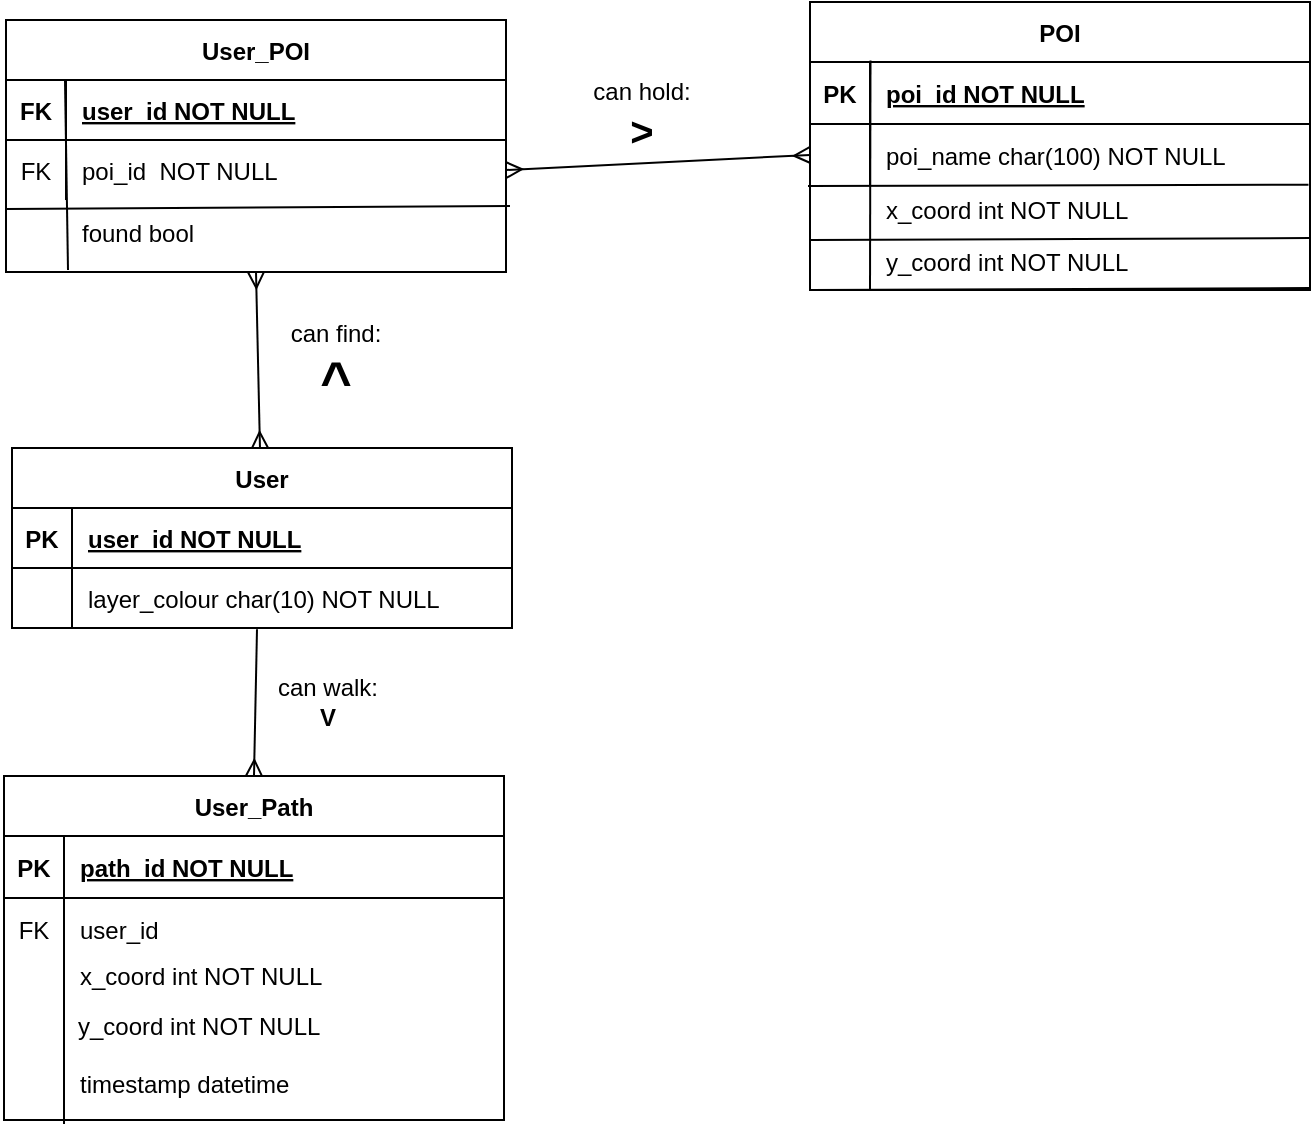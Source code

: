 <mxfile version="28.2.5">
  <diagram id="R2lEEEUBdFMjLlhIrx00" name="Page-1">
    <mxGraphModel dx="1226" dy="660" grid="0" gridSize="10" guides="1" tooltips="1" connect="1" arrows="1" fold="1" page="1" pageScale="1" pageWidth="850" pageHeight="1100" math="0" shadow="0" extFonts="Permanent Marker^https://fonts.googleapis.com/css?family=Permanent+Marker">
      <root>
        <mxCell id="0" />
        <mxCell id="1" parent="0" />
        <mxCell id="uhG2sdUlenz7oAr29V1A-97" style="rounded=0;orthogonalLoop=1;jettySize=auto;html=1;entryX=0.5;entryY=1;entryDx=0;entryDy=0;endArrow=ERmany;endFill=0;startArrow=ERmany;startFill=0;" edge="1" parent="1" source="C-vyLk0tnHw3VtMMgP7b-23" target="uhG2sdUlenz7oAr29V1A-86">
          <mxGeometry relative="1" as="geometry" />
        </mxCell>
        <mxCell id="C-vyLk0tnHw3VtMMgP7b-23" value="User" style="shape=table;startSize=30;container=1;collapsible=1;childLayout=tableLayout;fixedRows=1;rowLines=0;fontStyle=1;align=center;resizeLast=1;" parent="1" vertex="1">
          <mxGeometry x="179" y="233" width="250" height="90" as="geometry">
            <mxRectangle x="178" y="118" width="60" height="30" as="alternateBounds" />
          </mxGeometry>
        </mxCell>
        <mxCell id="C-vyLk0tnHw3VtMMgP7b-24" value="" style="shape=partialRectangle;collapsible=0;dropTarget=0;pointerEvents=0;fillColor=none;points=[[0,0.5],[1,0.5]];portConstraint=eastwest;top=0;left=0;right=0;bottom=1;" parent="C-vyLk0tnHw3VtMMgP7b-23" vertex="1">
          <mxGeometry y="30" width="250" height="30" as="geometry" />
        </mxCell>
        <mxCell id="C-vyLk0tnHw3VtMMgP7b-25" value="PK" style="shape=partialRectangle;overflow=hidden;connectable=0;fillColor=none;top=0;left=0;bottom=0;right=0;fontStyle=1;" parent="C-vyLk0tnHw3VtMMgP7b-24" vertex="1">
          <mxGeometry width="30" height="30" as="geometry">
            <mxRectangle width="30" height="30" as="alternateBounds" />
          </mxGeometry>
        </mxCell>
        <mxCell id="C-vyLk0tnHw3VtMMgP7b-26" value="user_id NOT NULL" style="shape=partialRectangle;overflow=hidden;connectable=0;fillColor=none;top=0;left=0;bottom=0;right=0;align=left;spacingLeft=6;fontStyle=5;" parent="C-vyLk0tnHw3VtMMgP7b-24" vertex="1">
          <mxGeometry x="30" width="220" height="30" as="geometry">
            <mxRectangle width="220" height="30" as="alternateBounds" />
          </mxGeometry>
        </mxCell>
        <mxCell id="C-vyLk0tnHw3VtMMgP7b-27" value="" style="shape=partialRectangle;collapsible=0;dropTarget=0;pointerEvents=0;fillColor=none;points=[[0,0.5],[1,0.5]];portConstraint=eastwest;top=0;left=0;right=0;bottom=0;" parent="C-vyLk0tnHw3VtMMgP7b-23" vertex="1">
          <mxGeometry y="60" width="250" height="30" as="geometry" />
        </mxCell>
        <mxCell id="C-vyLk0tnHw3VtMMgP7b-28" value="" style="shape=partialRectangle;overflow=hidden;connectable=0;fillColor=none;top=0;left=0;bottom=0;right=0;" parent="C-vyLk0tnHw3VtMMgP7b-27" vertex="1">
          <mxGeometry width="30" height="30" as="geometry">
            <mxRectangle width="30" height="30" as="alternateBounds" />
          </mxGeometry>
        </mxCell>
        <mxCell id="C-vyLk0tnHw3VtMMgP7b-29" value="layer_colour char(10) NOT NULL" style="shape=partialRectangle;overflow=hidden;connectable=0;fillColor=none;top=0;left=0;bottom=0;right=0;align=left;spacingLeft=6;" parent="C-vyLk0tnHw3VtMMgP7b-27" vertex="1">
          <mxGeometry x="30" width="220" height="30" as="geometry">
            <mxRectangle width="220" height="30" as="alternateBounds" />
          </mxGeometry>
        </mxCell>
        <mxCell id="uhG2sdUlenz7oAr29V1A-1" value="POI" style="shape=table;startSize=30;container=1;collapsible=1;childLayout=tableLayout;fixedRows=1;rowLines=0;fontStyle=1;align=center;resizeLast=1;" vertex="1" parent="1">
          <mxGeometry x="578" y="10" width="250" height="144" as="geometry">
            <mxRectangle x="178" y="118" width="60" height="30" as="alternateBounds" />
          </mxGeometry>
        </mxCell>
        <mxCell id="uhG2sdUlenz7oAr29V1A-2" value="" style="shape=partialRectangle;collapsible=0;dropTarget=0;pointerEvents=0;fillColor=none;points=[[0,0.5],[1,0.5]];portConstraint=eastwest;top=0;left=0;right=0;bottom=1;" vertex="1" parent="uhG2sdUlenz7oAr29V1A-1">
          <mxGeometry y="30" width="250" height="31" as="geometry" />
        </mxCell>
        <mxCell id="uhG2sdUlenz7oAr29V1A-3" value="PK" style="shape=partialRectangle;overflow=hidden;connectable=0;fillColor=none;top=0;left=0;bottom=0;right=0;fontStyle=1;" vertex="1" parent="uhG2sdUlenz7oAr29V1A-2">
          <mxGeometry width="30" height="31" as="geometry">
            <mxRectangle width="30" height="31" as="alternateBounds" />
          </mxGeometry>
        </mxCell>
        <mxCell id="uhG2sdUlenz7oAr29V1A-4" value="poi_id NOT NULL" style="shape=partialRectangle;overflow=hidden;connectable=0;fillColor=none;top=0;left=0;bottom=0;right=0;align=left;spacingLeft=6;fontStyle=5;" vertex="1" parent="uhG2sdUlenz7oAr29V1A-2">
          <mxGeometry x="30" width="220" height="31" as="geometry">
            <mxRectangle width="220" height="31" as="alternateBounds" />
          </mxGeometry>
        </mxCell>
        <mxCell id="uhG2sdUlenz7oAr29V1A-5" value="" style="shape=partialRectangle;collapsible=0;dropTarget=0;pointerEvents=0;fillColor=none;points=[[0,0.5],[1,0.5]];portConstraint=eastwest;top=0;left=0;right=0;bottom=0;" vertex="1" parent="uhG2sdUlenz7oAr29V1A-1">
          <mxGeometry y="61" width="250" height="31" as="geometry" />
        </mxCell>
        <mxCell id="uhG2sdUlenz7oAr29V1A-6" value="&#xa;" style="shape=partialRectangle;overflow=hidden;connectable=0;fillColor=none;top=0;left=0;bottom=0;right=0;" vertex="1" parent="uhG2sdUlenz7oAr29V1A-5">
          <mxGeometry width="30" height="31" as="geometry">
            <mxRectangle width="30" height="31" as="alternateBounds" />
          </mxGeometry>
        </mxCell>
        <mxCell id="uhG2sdUlenz7oAr29V1A-7" value="poi_name char(100) NOT NULL" style="shape=partialRectangle;overflow=hidden;connectable=0;fillColor=none;top=0;left=0;bottom=0;right=0;align=left;spacingLeft=6;" vertex="1" parent="uhG2sdUlenz7oAr29V1A-5">
          <mxGeometry x="30" width="220" height="31" as="geometry">
            <mxRectangle width="220" height="31" as="alternateBounds" />
          </mxGeometry>
        </mxCell>
        <mxCell id="uhG2sdUlenz7oAr29V1A-39" value="" style="shape=partialRectangle;collapsible=0;dropTarget=0;pointerEvents=0;fillColor=none;points=[[0,0.5],[1,0.5]];portConstraint=eastwest;top=0;left=0;right=0;bottom=0;" vertex="1" parent="1">
          <mxGeometry x="578" y="98" width="250" height="31" as="geometry" />
        </mxCell>
        <mxCell id="uhG2sdUlenz7oAr29V1A-40" value="&#xa;" style="shape=partialRectangle;overflow=hidden;connectable=0;fillColor=none;top=0;left=0;bottom=0;right=0;" vertex="1" parent="uhG2sdUlenz7oAr29V1A-39">
          <mxGeometry width="30" height="31" as="geometry">
            <mxRectangle width="30" height="31" as="alternateBounds" />
          </mxGeometry>
        </mxCell>
        <mxCell id="uhG2sdUlenz7oAr29V1A-41" value="x_coord int NOT NULL" style="shape=partialRectangle;overflow=hidden;connectable=0;fillColor=none;top=0;left=0;bottom=0;right=0;align=left;spacingLeft=6;" vertex="1" parent="uhG2sdUlenz7oAr29V1A-39">
          <mxGeometry x="30" width="220" height="31" as="geometry">
            <mxRectangle width="220" height="31" as="alternateBounds" />
          </mxGeometry>
        </mxCell>
        <mxCell id="uhG2sdUlenz7oAr29V1A-42" value="" style="shape=partialRectangle;collapsible=0;dropTarget=0;pointerEvents=0;fillColor=none;points=[[0,0.5],[1,0.5]];portConstraint=eastwest;top=0;left=0;right=0;bottom=0;" vertex="1" parent="1">
          <mxGeometry x="578" y="124" width="250" height="31" as="geometry" />
        </mxCell>
        <mxCell id="uhG2sdUlenz7oAr29V1A-43" value="&#xa;" style="shape=partialRectangle;overflow=hidden;connectable=0;fillColor=none;top=0;left=0;bottom=0;right=0;" vertex="1" parent="uhG2sdUlenz7oAr29V1A-42">
          <mxGeometry width="30" height="31" as="geometry">
            <mxRectangle width="30" height="31" as="alternateBounds" />
          </mxGeometry>
        </mxCell>
        <mxCell id="uhG2sdUlenz7oAr29V1A-44" value="y_coord int NOT NULL" style="shape=partialRectangle;overflow=hidden;connectable=0;fillColor=none;top=0;left=0;bottom=0;right=0;align=left;spacingLeft=6;" vertex="1" parent="uhG2sdUlenz7oAr29V1A-42">
          <mxGeometry x="30" width="220" height="31" as="geometry">
            <mxRectangle width="220" height="31" as="alternateBounds" />
          </mxGeometry>
        </mxCell>
        <mxCell id="uhG2sdUlenz7oAr29V1A-48" value="" style="endArrow=none;html=1;rounded=0;exitX=-0.004;exitY=0.131;exitDx=0;exitDy=0;exitPerimeter=0;entryX=0.997;entryY=0.107;entryDx=0;entryDy=0;entryPerimeter=0;" edge="1" parent="1" source="uhG2sdUlenz7oAr29V1A-39" target="uhG2sdUlenz7oAr29V1A-39">
          <mxGeometry width="50" height="50" relative="1" as="geometry">
            <mxPoint x="751" y="140" as="sourcePoint" />
            <mxPoint x="801" y="90" as="targetPoint" />
          </mxGeometry>
        </mxCell>
        <mxCell id="uhG2sdUlenz7oAr29V1A-49" value="" style="endArrow=none;html=1;rounded=0;exitX=-0.004;exitY=0.131;exitDx=0;exitDy=0;exitPerimeter=0;entryX=0.997;entryY=0.107;entryDx=0;entryDy=0;entryPerimeter=0;" edge="1" parent="1">
          <mxGeometry width="50" height="50" relative="1" as="geometry">
            <mxPoint x="578" y="129" as="sourcePoint" />
            <mxPoint x="828" y="128" as="targetPoint" />
          </mxGeometry>
        </mxCell>
        <mxCell id="uhG2sdUlenz7oAr29V1A-50" value="" style="endArrow=none;html=1;rounded=0;exitX=-0.004;exitY=0.131;exitDx=0;exitDy=0;exitPerimeter=0;entryX=0.997;entryY=0.107;entryDx=0;entryDy=0;entryPerimeter=0;" edge="1" parent="1">
          <mxGeometry width="50" height="50" relative="1" as="geometry">
            <mxPoint x="578" y="154" as="sourcePoint" />
            <mxPoint x="828" y="153" as="targetPoint" />
          </mxGeometry>
        </mxCell>
        <mxCell id="uhG2sdUlenz7oAr29V1A-52" value="" style="endArrow=none;html=1;rounded=0;entryX=0.121;entryY=-0.026;entryDx=0;entryDy=0;entryPerimeter=0;" edge="1" parent="1" target="uhG2sdUlenz7oAr29V1A-2">
          <mxGeometry width="50" height="50" relative="1" as="geometry">
            <mxPoint x="608" y="154" as="sourcePoint" />
            <mxPoint x="647" y="61" as="targetPoint" />
          </mxGeometry>
        </mxCell>
        <mxCell id="uhG2sdUlenz7oAr29V1A-66" value="User_Path" style="shape=table;startSize=30;container=1;collapsible=1;childLayout=tableLayout;fixedRows=1;rowLines=0;fontStyle=1;align=center;resizeLast=1;" vertex="1" parent="1">
          <mxGeometry x="175" y="397" width="250" height="172" as="geometry">
            <mxRectangle x="376" y="319" width="60" height="30" as="alternateBounds" />
          </mxGeometry>
        </mxCell>
        <mxCell id="uhG2sdUlenz7oAr29V1A-67" value="" style="shape=partialRectangle;collapsible=0;dropTarget=0;pointerEvents=0;fillColor=none;points=[[0,0.5],[1,0.5]];portConstraint=eastwest;top=0;left=0;right=0;bottom=1;" vertex="1" parent="uhG2sdUlenz7oAr29V1A-66">
          <mxGeometry y="30" width="250" height="31" as="geometry" />
        </mxCell>
        <mxCell id="uhG2sdUlenz7oAr29V1A-68" value="PK" style="shape=partialRectangle;overflow=hidden;connectable=0;fillColor=none;top=0;left=0;bottom=0;right=0;fontStyle=1;" vertex="1" parent="uhG2sdUlenz7oAr29V1A-67">
          <mxGeometry width="30" height="31" as="geometry">
            <mxRectangle width="30" height="31" as="alternateBounds" />
          </mxGeometry>
        </mxCell>
        <mxCell id="uhG2sdUlenz7oAr29V1A-69" value="path_id NOT NULL" style="shape=partialRectangle;overflow=hidden;connectable=0;fillColor=none;top=0;left=0;bottom=0;right=0;align=left;spacingLeft=6;fontStyle=5;" vertex="1" parent="uhG2sdUlenz7oAr29V1A-67">
          <mxGeometry x="30" width="220" height="31" as="geometry">
            <mxRectangle width="220" height="31" as="alternateBounds" />
          </mxGeometry>
        </mxCell>
        <mxCell id="uhG2sdUlenz7oAr29V1A-70" value="" style="shape=partialRectangle;collapsible=0;dropTarget=0;pointerEvents=0;fillColor=none;points=[[0,0.5],[1,0.5]];portConstraint=eastwest;top=0;left=0;right=0;bottom=0;" vertex="1" parent="uhG2sdUlenz7oAr29V1A-66">
          <mxGeometry y="61" width="250" height="31" as="geometry" />
        </mxCell>
        <mxCell id="uhG2sdUlenz7oAr29V1A-71" value="FK" style="shape=partialRectangle;overflow=hidden;connectable=0;fillColor=none;top=0;left=0;bottom=0;right=0;" vertex="1" parent="uhG2sdUlenz7oAr29V1A-70">
          <mxGeometry width="30" height="31" as="geometry">
            <mxRectangle width="30" height="31" as="alternateBounds" />
          </mxGeometry>
        </mxCell>
        <mxCell id="uhG2sdUlenz7oAr29V1A-72" value="user_id" style="shape=partialRectangle;overflow=hidden;connectable=0;fillColor=none;top=0;left=0;bottom=0;right=0;align=left;spacingLeft=6;" vertex="1" parent="uhG2sdUlenz7oAr29V1A-70">
          <mxGeometry x="30" width="220" height="31" as="geometry">
            <mxRectangle width="220" height="31" as="alternateBounds" />
          </mxGeometry>
        </mxCell>
        <mxCell id="uhG2sdUlenz7oAr29V1A-73" value="" style="endArrow=none;html=1;rounded=0;entryX=0.121;entryY=-0.026;entryDx=0;entryDy=0;entryPerimeter=0;" edge="1" parent="1">
          <mxGeometry width="50" height="50" relative="1" as="geometry">
            <mxPoint x="205" y="571" as="sourcePoint" />
            <mxPoint x="205" y="427" as="targetPoint" />
          </mxGeometry>
        </mxCell>
        <mxCell id="uhG2sdUlenz7oAr29V1A-74" value="" style="shape=partialRectangle;collapsible=0;dropTarget=0;pointerEvents=0;fillColor=none;points=[[0,0.5],[1,0.5]];portConstraint=eastwest;top=0;left=0;right=0;bottom=0;" vertex="1" parent="1">
          <mxGeometry x="175" y="481" width="250" height="31" as="geometry" />
        </mxCell>
        <mxCell id="uhG2sdUlenz7oAr29V1A-75" value="&#xa;" style="shape=partialRectangle;overflow=hidden;connectable=0;fillColor=none;top=0;left=0;bottom=0;right=0;" vertex="1" parent="uhG2sdUlenz7oAr29V1A-74">
          <mxGeometry width="30" height="31" as="geometry">
            <mxRectangle width="30" height="31" as="alternateBounds" />
          </mxGeometry>
        </mxCell>
        <mxCell id="uhG2sdUlenz7oAr29V1A-76" value="x_coord int NOT NULL" style="shape=partialRectangle;overflow=hidden;connectable=0;fillColor=none;top=0;left=0;bottom=0;right=0;align=left;spacingLeft=6;" vertex="1" parent="uhG2sdUlenz7oAr29V1A-74">
          <mxGeometry x="30" width="220" height="31" as="geometry">
            <mxRectangle width="220" height="31" as="alternateBounds" />
          </mxGeometry>
        </mxCell>
        <mxCell id="uhG2sdUlenz7oAr29V1A-77" value="" style="shape=partialRectangle;collapsible=0;dropTarget=0;pointerEvents=0;fillColor=none;points=[[0,0.5],[1,0.5]];portConstraint=eastwest;top=0;left=0;right=0;bottom=0;" vertex="1" parent="1">
          <mxGeometry x="174" y="506" width="250" height="31" as="geometry" />
        </mxCell>
        <mxCell id="uhG2sdUlenz7oAr29V1A-78" value="&#xa;" style="shape=partialRectangle;overflow=hidden;connectable=0;fillColor=none;top=0;left=0;bottom=0;right=0;" vertex="1" parent="uhG2sdUlenz7oAr29V1A-77">
          <mxGeometry width="30" height="31" as="geometry">
            <mxRectangle width="30" height="31" as="alternateBounds" />
          </mxGeometry>
        </mxCell>
        <mxCell id="uhG2sdUlenz7oAr29V1A-79" value="y_coord int NOT NULL" style="shape=partialRectangle;overflow=hidden;connectable=0;fillColor=none;top=0;left=0;bottom=0;right=0;align=left;spacingLeft=6;" vertex="1" parent="uhG2sdUlenz7oAr29V1A-77">
          <mxGeometry x="30" width="220" height="31" as="geometry">
            <mxRectangle width="220" height="31" as="alternateBounds" />
          </mxGeometry>
        </mxCell>
        <mxCell id="uhG2sdUlenz7oAr29V1A-80" value="" style="shape=partialRectangle;collapsible=0;dropTarget=0;pointerEvents=0;fillColor=none;points=[[0,0.5],[1,0.5]];portConstraint=eastwest;top=0;left=0;right=0;bottom=0;" vertex="1" parent="1">
          <mxGeometry x="175" y="535" width="250" height="31" as="geometry" />
        </mxCell>
        <mxCell id="uhG2sdUlenz7oAr29V1A-81" value="&#xa;" style="shape=partialRectangle;overflow=hidden;connectable=0;fillColor=none;top=0;left=0;bottom=0;right=0;" vertex="1" parent="uhG2sdUlenz7oAr29V1A-80">
          <mxGeometry width="30" height="31" as="geometry">
            <mxRectangle width="30" height="31" as="alternateBounds" />
          </mxGeometry>
        </mxCell>
        <mxCell id="uhG2sdUlenz7oAr29V1A-82" value="timestamp datetime " style="shape=partialRectangle;overflow=hidden;connectable=0;fillColor=none;top=0;left=0;bottom=0;right=0;align=left;spacingLeft=6;" vertex="1" parent="uhG2sdUlenz7oAr29V1A-80">
          <mxGeometry x="30" width="220" height="31" as="geometry">
            <mxRectangle width="220" height="31" as="alternateBounds" />
          </mxGeometry>
        </mxCell>
        <mxCell id="uhG2sdUlenz7oAr29V1A-86" value="User_POI" style="shape=table;startSize=30;container=1;collapsible=1;childLayout=tableLayout;fixedRows=1;rowLines=0;fontStyle=1;align=center;resizeLast=1;" vertex="1" parent="1">
          <mxGeometry x="176" y="19" width="250" height="126" as="geometry">
            <mxRectangle x="178" y="118" width="60" height="30" as="alternateBounds" />
          </mxGeometry>
        </mxCell>
        <mxCell id="uhG2sdUlenz7oAr29V1A-87" value="" style="shape=partialRectangle;collapsible=0;dropTarget=0;pointerEvents=0;fillColor=none;points=[[0,0.5],[1,0.5]];portConstraint=eastwest;top=0;left=0;right=0;bottom=1;" vertex="1" parent="uhG2sdUlenz7oAr29V1A-86">
          <mxGeometry y="30" width="250" height="30" as="geometry" />
        </mxCell>
        <mxCell id="uhG2sdUlenz7oAr29V1A-88" value="FK" style="shape=partialRectangle;overflow=hidden;connectable=0;fillColor=none;top=0;left=0;bottom=0;right=0;fontStyle=1;" vertex="1" parent="uhG2sdUlenz7oAr29V1A-87">
          <mxGeometry width="30" height="30" as="geometry">
            <mxRectangle width="30" height="30" as="alternateBounds" />
          </mxGeometry>
        </mxCell>
        <mxCell id="uhG2sdUlenz7oAr29V1A-89" value="user_id NOT NULL" style="shape=partialRectangle;overflow=hidden;connectable=0;fillColor=none;top=0;left=0;bottom=0;right=0;align=left;spacingLeft=6;fontStyle=5;" vertex="1" parent="uhG2sdUlenz7oAr29V1A-87">
          <mxGeometry x="30" width="220" height="30" as="geometry">
            <mxRectangle width="220" height="30" as="alternateBounds" />
          </mxGeometry>
        </mxCell>
        <mxCell id="uhG2sdUlenz7oAr29V1A-90" value="" style="shape=partialRectangle;collapsible=0;dropTarget=0;pointerEvents=0;fillColor=none;points=[[0,0.5],[1,0.5]];portConstraint=eastwest;top=0;left=0;right=0;bottom=0;" vertex="1" parent="uhG2sdUlenz7oAr29V1A-86">
          <mxGeometry y="60" width="250" height="30" as="geometry" />
        </mxCell>
        <mxCell id="uhG2sdUlenz7oAr29V1A-91" value="FK" style="shape=partialRectangle;overflow=hidden;connectable=0;fillColor=none;top=0;left=0;bottom=0;right=0;" vertex="1" parent="uhG2sdUlenz7oAr29V1A-90">
          <mxGeometry width="30" height="30" as="geometry">
            <mxRectangle width="30" height="30" as="alternateBounds" />
          </mxGeometry>
        </mxCell>
        <mxCell id="uhG2sdUlenz7oAr29V1A-92" value="poi_id  NOT NULL" style="shape=partialRectangle;overflow=hidden;connectable=0;fillColor=none;top=0;left=0;bottom=0;right=0;align=left;spacingLeft=6;" vertex="1" parent="uhG2sdUlenz7oAr29V1A-90">
          <mxGeometry x="30" width="220" height="30" as="geometry">
            <mxRectangle width="220" height="30" as="alternateBounds" />
          </mxGeometry>
        </mxCell>
        <mxCell id="uhG2sdUlenz7oAr29V1A-93" value="found bool" style="shape=partialRectangle;overflow=hidden;connectable=0;fillColor=none;top=0;left=0;bottom=0;right=0;align=left;spacingLeft=6;" vertex="1" parent="1">
          <mxGeometry x="206" y="110" width="220" height="30" as="geometry">
            <mxRectangle width="220" height="30" as="alternateBounds" />
          </mxGeometry>
        </mxCell>
        <mxCell id="uhG2sdUlenz7oAr29V1A-94" value="" style="endArrow=none;html=1;rounded=0;entryX=0.118;entryY=0.014;entryDx=0;entryDy=0;entryPerimeter=0;" edge="1" parent="1" target="uhG2sdUlenz7oAr29V1A-87">
          <mxGeometry width="50" height="50" relative="1" as="geometry">
            <mxPoint x="207" y="144" as="sourcePoint" />
            <mxPoint x="306" y="176" as="targetPoint" />
          </mxGeometry>
        </mxCell>
        <mxCell id="uhG2sdUlenz7oAr29V1A-95" value="" style="endArrow=none;html=1;rounded=0;exitX=0;exitY=0.75;exitDx=0;exitDy=0;" edge="1" parent="1" source="uhG2sdUlenz7oAr29V1A-86">
          <mxGeometry width="50" height="50" relative="1" as="geometry">
            <mxPoint x="256" y="226" as="sourcePoint" />
            <mxPoint x="428" y="112" as="targetPoint" />
          </mxGeometry>
        </mxCell>
        <mxCell id="uhG2sdUlenz7oAr29V1A-96" value="" style="endArrow=none;html=1;rounded=0;exitX=0.5;exitY=0;exitDx=0;exitDy=0;entryX=0.49;entryY=1.022;entryDx=0;entryDy=0;entryPerimeter=0;startArrow=ERmany;startFill=0;endFill=0;" edge="1" parent="1" source="uhG2sdUlenz7oAr29V1A-66" target="C-vyLk0tnHw3VtMMgP7b-27">
          <mxGeometry width="50" height="50" relative="1" as="geometry">
            <mxPoint x="281" y="304" as="sourcePoint" />
            <mxPoint x="331" y="254" as="targetPoint" />
          </mxGeometry>
        </mxCell>
        <mxCell id="uhG2sdUlenz7oAr29V1A-98" style="rounded=0;orthogonalLoop=1;jettySize=auto;html=1;entryX=0;entryY=0.5;entryDx=0;entryDy=0;endArrow=ERmany;endFill=0;startArrow=ERmany;startFill=0;exitX=1;exitY=0.5;exitDx=0;exitDy=0;" edge="1" parent="1" source="uhG2sdUlenz7oAr29V1A-90" target="uhG2sdUlenz7oAr29V1A-5">
          <mxGeometry relative="1" as="geometry">
            <mxPoint x="481" y="203" as="sourcePoint" />
            <mxPoint x="479" y="115" as="targetPoint" />
          </mxGeometry>
        </mxCell>
        <mxCell id="uhG2sdUlenz7oAr29V1A-99" value="can walk:&lt;div&gt;&lt;b&gt;V&lt;/b&gt;&lt;/div&gt;" style="text;html=1;align=center;verticalAlign=middle;whiteSpace=wrap;rounded=0;" vertex="1" parent="1">
          <mxGeometry x="307" y="345" width="60" height="30" as="geometry" />
        </mxCell>
        <mxCell id="uhG2sdUlenz7oAr29V1A-100" value="can find:&lt;div&gt;&lt;b&gt;&lt;font style=&quot;font-size: 27px;&quot;&gt;^&lt;/font&gt;&lt;/b&gt;&lt;/div&gt;" style="text;html=1;align=center;verticalAlign=middle;whiteSpace=wrap;rounded=0;" vertex="1" parent="1">
          <mxGeometry x="311" y="177" width="60" height="30" as="geometry" />
        </mxCell>
        <mxCell id="uhG2sdUlenz7oAr29V1A-101" value="can hold:&lt;br&gt;&lt;div&gt;&lt;b style=&quot;&quot;&gt;&lt;font style=&quot;font-size: 20px;&quot;&gt;&amp;gt;&lt;/font&gt;&lt;/b&gt;&lt;/div&gt;" style="text;html=1;align=center;verticalAlign=middle;whiteSpace=wrap;rounded=0;" vertex="1" parent="1">
          <mxGeometry x="464" y="52" width="60" height="30" as="geometry" />
        </mxCell>
      </root>
    </mxGraphModel>
  </diagram>
</mxfile>
